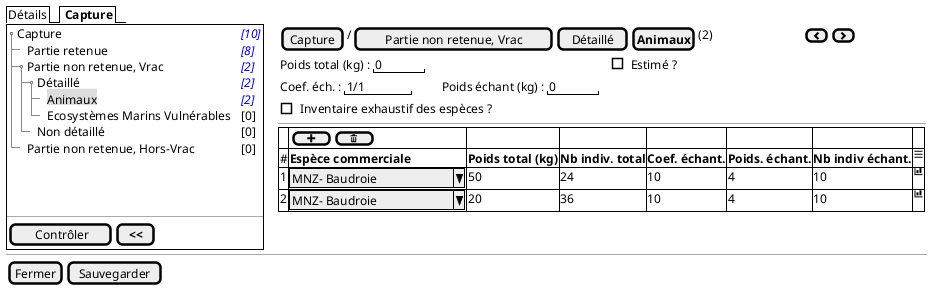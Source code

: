 @startsalt
{
  {/ Détails | <b> Capture }
  {+
   {T
       + Capture    | <i><color:blue>[10]
       ++ Partie retenue       | <i><color:blue>[8]
       ++ Partie non retenue, Vrac | <i><color:blue>[2]
       +++ Détaillé | <i><color:blue>[2]
       ++++ <back:#DDD>Animaux | <i><color:blue>[2]
       ++++ Ecosystèmes Marins Vulnérables | <color:black>[0]
       +++ Non détaillé | <color:black>[0]
       ++ Partie non retenue, Hors-Vrac | <color:black>[0]
   }
    .
    .
    .
   --
   {
      [<&checkmark> Contrôler] | [ <b><< ]
   }
  } | . | {
    { [Capture] | / | [Partie non retenue, Vrac] | [Détaillé] | [<b>Animaux] | (2) | . | . | . | . | . | . | . | . | . | . | . | . | . | . | . | . | . | { [<&chevron-left>] | [<&chevron-right>] } }

    {Poids total (kg) : | "  0   " | . | . | . | . | . | . | . | . | . | . | . | . | . | . | . | . | . | . | . | . | . | . | . | . | . | . | . | . | . | . | . | . | . | . | . | [ ] Estimé ? }

    {Coef. éch. : | " 1/1    " | . | . | . | . | . | Poids échant (kg) : | "  0   " | . | . |}

    { [ ] Inventaire exhaustif des espèces ? }
    ---
    {#
          . | {[ <&plus> ] | [ <&trash> ] }  | . | . | . | . | .
          # | <b>Espèce commerciale  | <b>Poids total (kg)     |  <b>Nb indiv. total  | <b>Coef. échant. | <b>Poids. échant. | <b>Nb indiv échant. | <&menu>
          1 | ^MNZ- Baudroie       ^ |  50   |  24   |   10          | 4 | 10 | <&bar-chart>
          2 | ^MNZ- Baudroie       ^ |  20   |  36   |   10          | 4 | 10 | <&bar-chart>
        }
  }

  -- | -- | --
  { [Fermer] | [Sauvegarder] }
}
@endsalt

